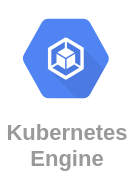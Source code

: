 <mxfile version="14.2.4" type="github"><diagram id="KB4TAVWYJjP2b1iC8MeP" name="Page-1"><mxGraphModel dx="1038" dy="556" grid="1" gridSize="10" guides="1" tooltips="1" connect="1" arrows="1" fold="1" page="1" pageScale="1" pageWidth="850" pageHeight="1100" math="0" shadow="0"><root><mxCell id="0"/><mxCell id="1" parent="0"/><mxCell id="Py6CbWugdNumiMJfZk3--1" value="Kubernetes&#10;Engine" style="html=1;fillColor=#5184F3;strokeColor=none;verticalAlign=top;labelPosition=center;verticalLabelPosition=bottom;align=center;spacingTop=-6;fontSize=11;fontStyle=1;fontColor=#999999;shape=mxgraph.gcp2.hexIcon;prIcon=container_engine" vertex="1" parent="1"><mxGeometry x="180" y="250" width="66" height="58.5" as="geometry"/></mxCell></root></mxGraphModel></diagram></mxfile>